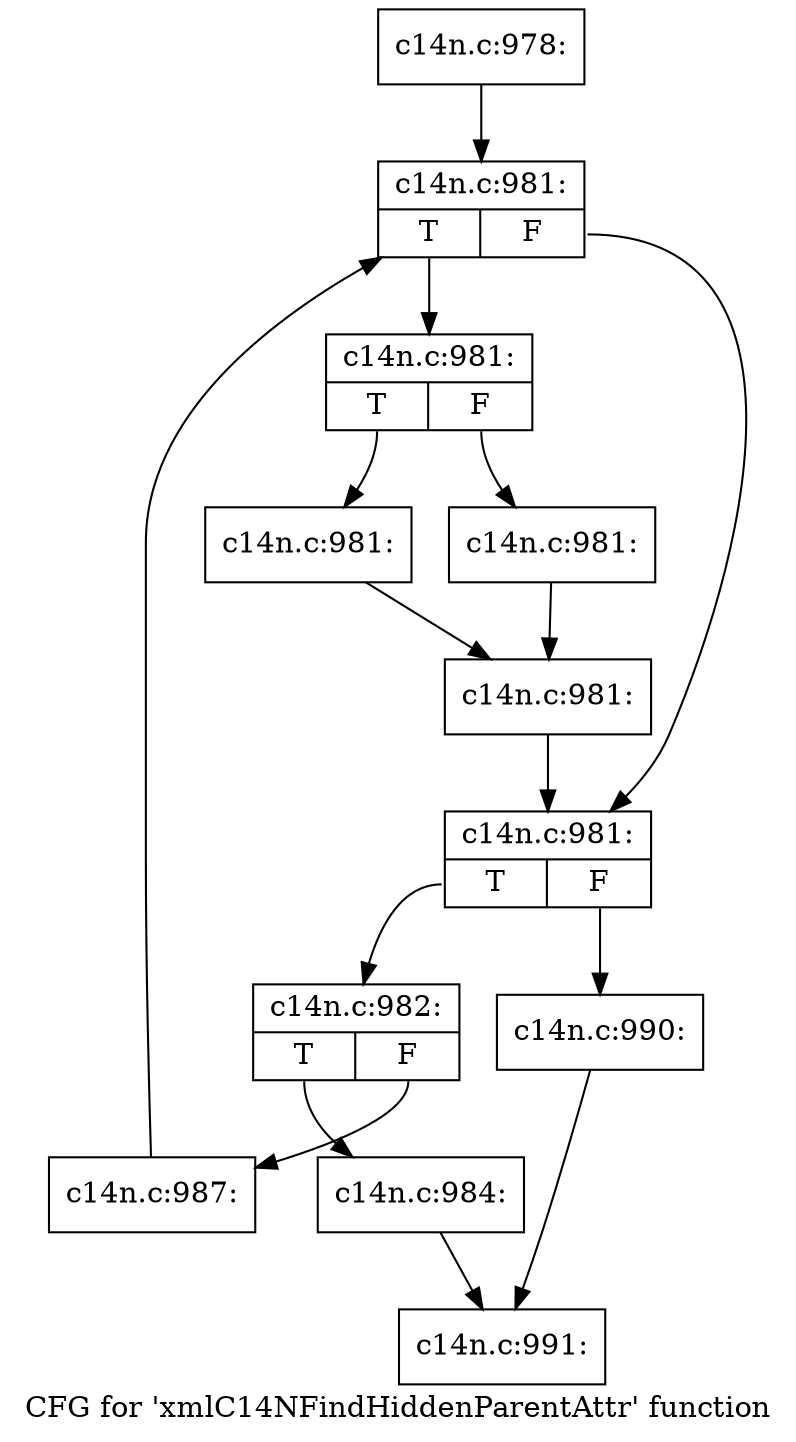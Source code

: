 digraph "CFG for 'xmlC14NFindHiddenParentAttr' function" {
	label="CFG for 'xmlC14NFindHiddenParentAttr' function";

	Node0x4b52670 [shape=record,label="{c14n.c:978:}"];
	Node0x4b52670 -> Node0x4b54650;
	Node0x4b54650 [shape=record,label="{c14n.c:981:|{<s0>T|<s1>F}}"];
	Node0x4b54650:s0 -> Node0x4b52c40;
	Node0x4b54650:s1 -> Node0x4b52bf0;
	Node0x4b52c40 [shape=record,label="{c14n.c:981:|{<s0>T|<s1>F}}"];
	Node0x4b52c40:s0 -> Node0x4b54e60;
	Node0x4b52c40:s1 -> Node0x4b54eb0;
	Node0x4b54e60 [shape=record,label="{c14n.c:981:}"];
	Node0x4b54e60 -> Node0x4b54f00;
	Node0x4b54eb0 [shape=record,label="{c14n.c:981:}"];
	Node0x4b54eb0 -> Node0x4b54f00;
	Node0x4b54f00 [shape=record,label="{c14n.c:981:}"];
	Node0x4b54f00 -> Node0x4b52bf0;
	Node0x4b52bf0 [shape=record,label="{c14n.c:981:|{<s0>T|<s1>F}}"];
	Node0x4b52bf0:s0 -> Node0x4b559e0;
	Node0x4b52bf0:s1 -> Node0x4b52b70;
	Node0x4b559e0 [shape=record,label="{c14n.c:982:|{<s0>T|<s1>F}}"];
	Node0x4b559e0:s0 -> Node0x4b56450;
	Node0x4b559e0:s1 -> Node0x4b56870;
	Node0x4b56450 [shape=record,label="{c14n.c:984:}"];
	Node0x4b56450 -> Node0x4b52aa0;
	Node0x4b56870 [shape=record,label="{c14n.c:987:}"];
	Node0x4b56870 -> Node0x4b54650;
	Node0x4b52b70 [shape=record,label="{c14n.c:990:}"];
	Node0x4b52b70 -> Node0x4b52aa0;
	Node0x4b52aa0 [shape=record,label="{c14n.c:991:}"];
}
